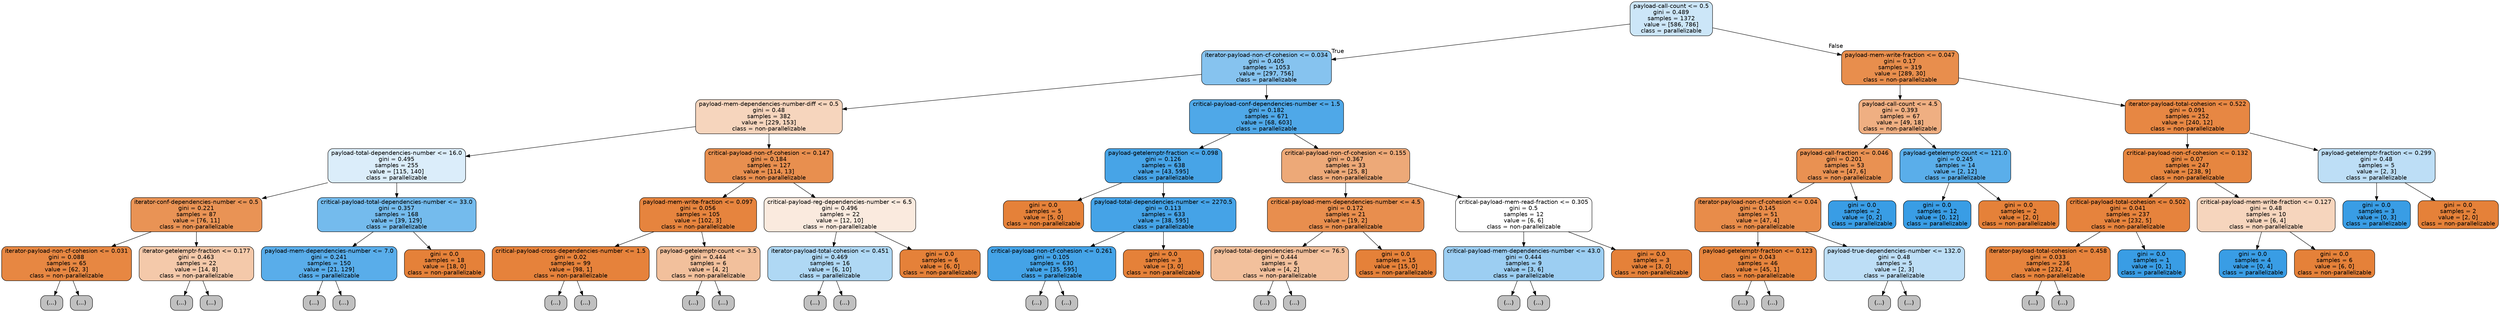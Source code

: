 digraph Tree {
node [shape=box, style="filled, rounded", color="black", fontname=helvetica] ;
edge [fontname=helvetica] ;
0 [label="payload-call-count <= 0.5\ngini = 0.489\nsamples = 1372\nvalue = [586, 786]\nclass = parallelizable", fillcolor="#399de541"] ;
1 [label="iterator-payload-non-cf-cohesion <= 0.034\ngini = 0.405\nsamples = 1053\nvalue = [297, 756]\nclass = parallelizable", fillcolor="#399de59b"] ;
0 -> 1 [labeldistance=2.5, labelangle=45, headlabel="True"] ;
2 [label="payload-mem-dependencies-number-diff <= 0.5\ngini = 0.48\nsamples = 382\nvalue = [229, 153]\nclass = non-parallelizable", fillcolor="#e5813955"] ;
1 -> 2 ;
3 [label="payload-total-dependencies-number <= 16.0\ngini = 0.495\nsamples = 255\nvalue = [115, 140]\nclass = parallelizable", fillcolor="#399de52e"] ;
2 -> 3 ;
4 [label="iterator-conf-dependencies-number <= 0.5\ngini = 0.221\nsamples = 87\nvalue = [76, 11]\nclass = non-parallelizable", fillcolor="#e58139da"] ;
3 -> 4 ;
5 [label="iterator-payload-non-cf-cohesion <= 0.031\ngini = 0.088\nsamples = 65\nvalue = [62, 3]\nclass = non-parallelizable", fillcolor="#e58139f3"] ;
4 -> 5 ;
6 [label="(...)", fillcolor="#C0C0C0"] ;
5 -> 6 ;
7 [label="(...)", fillcolor="#C0C0C0"] ;
5 -> 7 ;
10 [label="iterator-getelemptr-fraction <= 0.177\ngini = 0.463\nsamples = 22\nvalue = [14, 8]\nclass = non-parallelizable", fillcolor="#e581396d"] ;
4 -> 10 ;
11 [label="(...)", fillcolor="#C0C0C0"] ;
10 -> 11 ;
16 [label="(...)", fillcolor="#C0C0C0"] ;
10 -> 16 ;
21 [label="critical-payload-total-dependencies-number <= 33.0\ngini = 0.357\nsamples = 168\nvalue = [39, 129]\nclass = parallelizable", fillcolor="#399de5b2"] ;
3 -> 21 ;
22 [label="payload-mem-dependencies-number <= 7.0\ngini = 0.241\nsamples = 150\nvalue = [21, 129]\nclass = parallelizable", fillcolor="#399de5d5"] ;
21 -> 22 ;
23 [label="(...)", fillcolor="#C0C0C0"] ;
22 -> 23 ;
44 [label="(...)", fillcolor="#C0C0C0"] ;
22 -> 44 ;
47 [label="gini = 0.0\nsamples = 18\nvalue = [18, 0]\nclass = non-parallelizable", fillcolor="#e58139ff"] ;
21 -> 47 ;
48 [label="critical-payload-non-cf-cohesion <= 0.147\ngini = 0.184\nsamples = 127\nvalue = [114, 13]\nclass = non-parallelizable", fillcolor="#e58139e2"] ;
2 -> 48 ;
49 [label="payload-mem-write-fraction <= 0.097\ngini = 0.056\nsamples = 105\nvalue = [102, 3]\nclass = non-parallelizable", fillcolor="#e58139f8"] ;
48 -> 49 ;
50 [label="critical-payload-cross-dependencies-number <= 1.5\ngini = 0.02\nsamples = 99\nvalue = [98, 1]\nclass = non-parallelizable", fillcolor="#e58139fc"] ;
49 -> 50 ;
51 [label="(...)", fillcolor="#C0C0C0"] ;
50 -> 51 ;
52 [label="(...)", fillcolor="#C0C0C0"] ;
50 -> 52 ;
55 [label="payload-getelemptr-count <= 3.5\ngini = 0.444\nsamples = 6\nvalue = [4, 2]\nclass = non-parallelizable", fillcolor="#e581397f"] ;
49 -> 55 ;
56 [label="(...)", fillcolor="#C0C0C0"] ;
55 -> 56 ;
57 [label="(...)", fillcolor="#C0C0C0"] ;
55 -> 57 ;
58 [label="critical-payload-reg-dependencies-number <= 6.5\ngini = 0.496\nsamples = 22\nvalue = [12, 10]\nclass = non-parallelizable", fillcolor="#e581392a"] ;
48 -> 58 ;
59 [label="iterator-payload-total-cohesion <= 0.451\ngini = 0.469\nsamples = 16\nvalue = [6, 10]\nclass = parallelizable", fillcolor="#399de566"] ;
58 -> 59 ;
60 [label="(...)", fillcolor="#C0C0C0"] ;
59 -> 60 ;
65 [label="(...)", fillcolor="#C0C0C0"] ;
59 -> 65 ;
66 [label="gini = 0.0\nsamples = 6\nvalue = [6, 0]\nclass = non-parallelizable", fillcolor="#e58139ff"] ;
58 -> 66 ;
67 [label="critical-payload-conf-dependencies-number <= 1.5\ngini = 0.182\nsamples = 671\nvalue = [68, 603]\nclass = parallelizable", fillcolor="#399de5e2"] ;
1 -> 67 ;
68 [label="payload-getelemptr-fraction <= 0.098\ngini = 0.126\nsamples = 638\nvalue = [43, 595]\nclass = parallelizable", fillcolor="#399de5ed"] ;
67 -> 68 ;
69 [label="gini = 0.0\nsamples = 5\nvalue = [5, 0]\nclass = non-parallelizable", fillcolor="#e58139ff"] ;
68 -> 69 ;
70 [label="payload-total-dependencies-number <= 2270.5\ngini = 0.113\nsamples = 633\nvalue = [38, 595]\nclass = parallelizable", fillcolor="#399de5ef"] ;
68 -> 70 ;
71 [label="critical-payload-non-cf-cohesion <= 0.261\ngini = 0.105\nsamples = 630\nvalue = [35, 595]\nclass = parallelizable", fillcolor="#399de5f0"] ;
70 -> 71 ;
72 [label="(...)", fillcolor="#C0C0C0"] ;
71 -> 72 ;
141 [label="(...)", fillcolor="#C0C0C0"] ;
71 -> 141 ;
144 [label="gini = 0.0\nsamples = 3\nvalue = [3, 0]\nclass = non-parallelizable", fillcolor="#e58139ff"] ;
70 -> 144 ;
145 [label="critical-payload-non-cf-cohesion <= 0.155\ngini = 0.367\nsamples = 33\nvalue = [25, 8]\nclass = non-parallelizable", fillcolor="#e58139ad"] ;
67 -> 145 ;
146 [label="critical-payload-mem-dependencies-number <= 4.5\ngini = 0.172\nsamples = 21\nvalue = [19, 2]\nclass = non-parallelizable", fillcolor="#e58139e4"] ;
145 -> 146 ;
147 [label="payload-total-dependencies-number <= 76.5\ngini = 0.444\nsamples = 6\nvalue = [4, 2]\nclass = non-parallelizable", fillcolor="#e581397f"] ;
146 -> 147 ;
148 [label="(...)", fillcolor="#C0C0C0"] ;
147 -> 148 ;
149 [label="(...)", fillcolor="#C0C0C0"] ;
147 -> 149 ;
150 [label="gini = 0.0\nsamples = 15\nvalue = [15, 0]\nclass = non-parallelizable", fillcolor="#e58139ff"] ;
146 -> 150 ;
151 [label="critical-payload-mem-read-fraction <= 0.305\ngini = 0.5\nsamples = 12\nvalue = [6, 6]\nclass = non-parallelizable", fillcolor="#e5813900"] ;
145 -> 151 ;
152 [label="critical-payload-mem-dependencies-number <= 43.0\ngini = 0.444\nsamples = 9\nvalue = [3, 6]\nclass = parallelizable", fillcolor="#399de57f"] ;
151 -> 152 ;
153 [label="(...)", fillcolor="#C0C0C0"] ;
152 -> 153 ;
156 [label="(...)", fillcolor="#C0C0C0"] ;
152 -> 156 ;
157 [label="gini = 0.0\nsamples = 3\nvalue = [3, 0]\nclass = non-parallelizable", fillcolor="#e58139ff"] ;
151 -> 157 ;
158 [label="payload-mem-write-fraction <= 0.047\ngini = 0.17\nsamples = 319\nvalue = [289, 30]\nclass = non-parallelizable", fillcolor="#e58139e5"] ;
0 -> 158 [labeldistance=2.5, labelangle=-45, headlabel="False"] ;
159 [label="payload-call-count <= 4.5\ngini = 0.393\nsamples = 67\nvalue = [49, 18]\nclass = non-parallelizable", fillcolor="#e58139a1"] ;
158 -> 159 ;
160 [label="payload-call-fraction <= 0.046\ngini = 0.201\nsamples = 53\nvalue = [47, 6]\nclass = non-parallelizable", fillcolor="#e58139de"] ;
159 -> 160 ;
161 [label="iterator-payload-non-cf-cohesion <= 0.04\ngini = 0.145\nsamples = 51\nvalue = [47, 4]\nclass = non-parallelizable", fillcolor="#e58139e9"] ;
160 -> 161 ;
162 [label="payload-getelemptr-fraction <= 0.123\ngini = 0.043\nsamples = 46\nvalue = [45, 1]\nclass = non-parallelizable", fillcolor="#e58139f9"] ;
161 -> 162 ;
163 [label="(...)", fillcolor="#C0C0C0"] ;
162 -> 163 ;
166 [label="(...)", fillcolor="#C0C0C0"] ;
162 -> 166 ;
167 [label="payload-true-dependencies-number <= 132.0\ngini = 0.48\nsamples = 5\nvalue = [2, 3]\nclass = parallelizable", fillcolor="#399de555"] ;
161 -> 167 ;
168 [label="(...)", fillcolor="#C0C0C0"] ;
167 -> 168 ;
169 [label="(...)", fillcolor="#C0C0C0"] ;
167 -> 169 ;
170 [label="gini = 0.0\nsamples = 2\nvalue = [0, 2]\nclass = parallelizable", fillcolor="#399de5ff"] ;
160 -> 170 ;
171 [label="payload-getelemptr-count <= 121.0\ngini = 0.245\nsamples = 14\nvalue = [2, 12]\nclass = parallelizable", fillcolor="#399de5d4"] ;
159 -> 171 ;
172 [label="gini = 0.0\nsamples = 12\nvalue = [0, 12]\nclass = parallelizable", fillcolor="#399de5ff"] ;
171 -> 172 ;
173 [label="gini = 0.0\nsamples = 2\nvalue = [2, 0]\nclass = non-parallelizable", fillcolor="#e58139ff"] ;
171 -> 173 ;
174 [label="iterator-payload-total-cohesion <= 0.522\ngini = 0.091\nsamples = 252\nvalue = [240, 12]\nclass = non-parallelizable", fillcolor="#e58139f2"] ;
158 -> 174 ;
175 [label="critical-payload-non-cf-cohesion <= 0.132\ngini = 0.07\nsamples = 247\nvalue = [238, 9]\nclass = non-parallelizable", fillcolor="#e58139f5"] ;
174 -> 175 ;
176 [label="critical-payload-total-cohesion <= 0.502\ngini = 0.041\nsamples = 237\nvalue = [232, 5]\nclass = non-parallelizable", fillcolor="#e58139fa"] ;
175 -> 176 ;
177 [label="iterator-payload-total-cohesion <= 0.458\ngini = 0.033\nsamples = 236\nvalue = [232, 4]\nclass = non-parallelizable", fillcolor="#e58139fb"] ;
176 -> 177 ;
178 [label="(...)", fillcolor="#C0C0C0"] ;
177 -> 178 ;
183 [label="(...)", fillcolor="#C0C0C0"] ;
177 -> 183 ;
188 [label="gini = 0.0\nsamples = 1\nvalue = [0, 1]\nclass = parallelizable", fillcolor="#399de5ff"] ;
176 -> 188 ;
189 [label="critical-payload-mem-write-fraction <= 0.127\ngini = 0.48\nsamples = 10\nvalue = [6, 4]\nclass = non-parallelizable", fillcolor="#e5813955"] ;
175 -> 189 ;
190 [label="gini = 0.0\nsamples = 4\nvalue = [0, 4]\nclass = parallelizable", fillcolor="#399de5ff"] ;
189 -> 190 ;
191 [label="gini = 0.0\nsamples = 6\nvalue = [6, 0]\nclass = non-parallelizable", fillcolor="#e58139ff"] ;
189 -> 191 ;
192 [label="payload-getelemptr-fraction <= 0.299\ngini = 0.48\nsamples = 5\nvalue = [2, 3]\nclass = parallelizable", fillcolor="#399de555"] ;
174 -> 192 ;
193 [label="gini = 0.0\nsamples = 3\nvalue = [0, 3]\nclass = parallelizable", fillcolor="#399de5ff"] ;
192 -> 193 ;
194 [label="gini = 0.0\nsamples = 2\nvalue = [2, 0]\nclass = non-parallelizable", fillcolor="#e58139ff"] ;
192 -> 194 ;
}